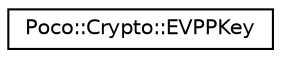 digraph "Graphical Class Hierarchy"
{
 // LATEX_PDF_SIZE
  edge [fontname="Helvetica",fontsize="10",labelfontname="Helvetica",labelfontsize="10"];
  node [fontname="Helvetica",fontsize="10",shape=record];
  rankdir="LR";
  Node0 [label="Poco::Crypto::EVPPKey",height=0.2,width=0.4,color="black", fillcolor="white", style="filled",URL="$classPoco_1_1Crypto_1_1EVPPKey.html",tooltip=" "];
}
